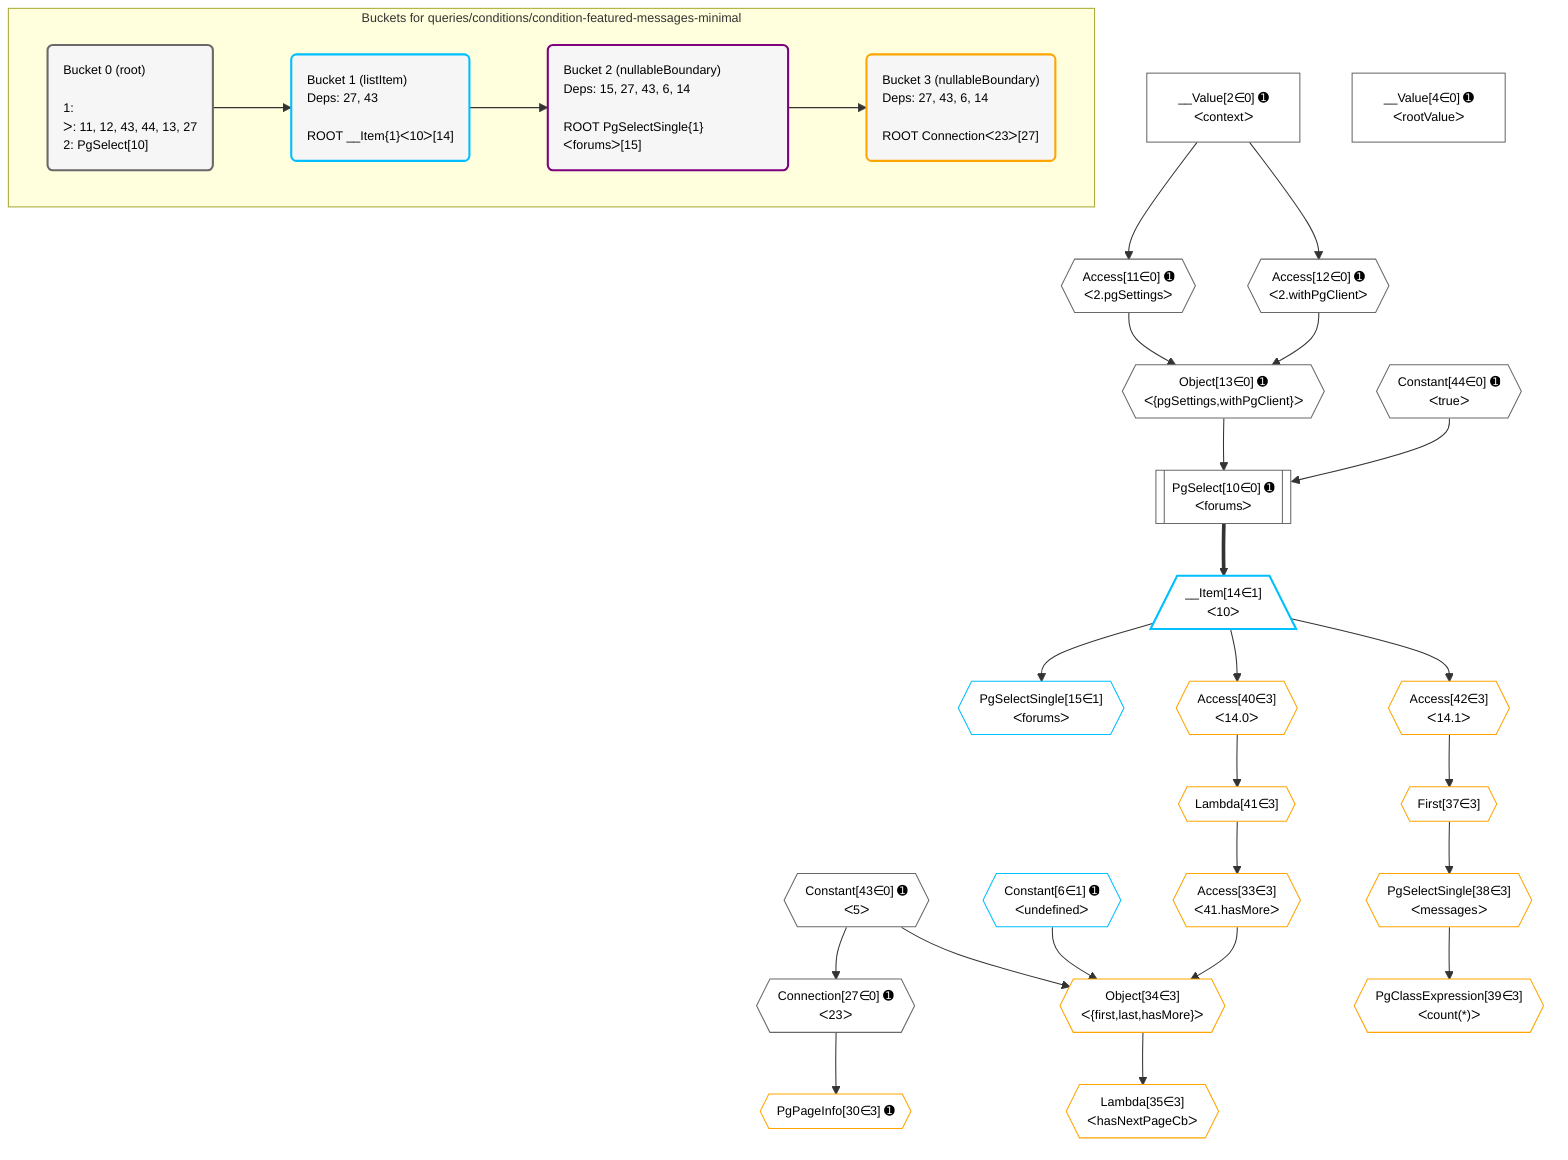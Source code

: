 %%{init: {'themeVariables': { 'fontSize': '12px'}}}%%
graph TD
    classDef path fill:#eee,stroke:#000,color:#000
    classDef plan fill:#fff,stroke-width:1px,color:#000
    classDef itemplan fill:#fff,stroke-width:2px,color:#000
    classDef unbatchedplan fill:#dff,stroke-width:1px,color:#000
    classDef sideeffectplan fill:#fcc,stroke-width:2px,color:#000
    classDef bucket fill:#f6f6f6,color:#000,stroke-width:2px,text-align:left


    %% plan dependencies
    PgSelect10[["PgSelect[10∈0] ➊<br />ᐸforumsᐳ"]]:::plan
    Object13{{"Object[13∈0] ➊<br />ᐸ{pgSettings,withPgClient}ᐳ"}}:::plan
    Constant44{{"Constant[44∈0] ➊<br />ᐸtrueᐳ"}}:::plan
    Object13 & Constant44 --> PgSelect10
    Access11{{"Access[11∈0] ➊<br />ᐸ2.pgSettingsᐳ"}}:::plan
    Access12{{"Access[12∈0] ➊<br />ᐸ2.withPgClientᐳ"}}:::plan
    Access11 & Access12 --> Object13
    __Value2["__Value[2∈0] ➊<br />ᐸcontextᐳ"]:::plan
    __Value2 --> Access11
    __Value2 --> Access12
    Connection27{{"Connection[27∈0] ➊<br />ᐸ23ᐳ"}}:::plan
    Constant43{{"Constant[43∈0] ➊<br />ᐸ5ᐳ"}}:::plan
    Constant43 --> Connection27
    __Value4["__Value[4∈0] ➊<br />ᐸrootValueᐳ"]:::plan
    __Item14[/"__Item[14∈1]<br />ᐸ10ᐳ"\]:::itemplan
    PgSelect10 ==> __Item14
    PgSelectSingle15{{"PgSelectSingle[15∈1]<br />ᐸforumsᐳ"}}:::plan
    __Item14 --> PgSelectSingle15
    Constant6{{"Constant[6∈1] ➊<br />ᐸundefinedᐳ"}}:::plan
    Object34{{"Object[34∈3]<br />ᐸ{first,last,hasMore}ᐳ"}}:::plan
    Access33{{"Access[33∈3]<br />ᐸ41.hasMoreᐳ"}}:::plan
    Constant43 & Constant6 & Access33 --> Object34
    PgPageInfo30{{"PgPageInfo[30∈3] ➊"}}:::plan
    Connection27 --> PgPageInfo30
    Lambda41{{"Lambda[41∈3]"}}:::plan
    Lambda41 --> Access33
    Lambda35{{"Lambda[35∈3]<br />ᐸhasNextPageCbᐳ"}}:::plan
    Object34 --> Lambda35
    First37{{"First[37∈3]"}}:::plan
    Access42{{"Access[42∈3]<br />ᐸ14.1ᐳ"}}:::plan
    Access42 --> First37
    PgSelectSingle38{{"PgSelectSingle[38∈3]<br />ᐸmessagesᐳ"}}:::plan
    First37 --> PgSelectSingle38
    PgClassExpression39{{"PgClassExpression[39∈3]<br />ᐸcount(*)ᐳ"}}:::plan
    PgSelectSingle38 --> PgClassExpression39
    Access40{{"Access[40∈3]<br />ᐸ14.0ᐳ"}}:::plan
    __Item14 --> Access40
    Access40 --> Lambda41
    __Item14 --> Access42

    %% define steps

    subgraph "Buckets for queries/conditions/condition-featured-messages-minimal"
    Bucket0("Bucket 0 (root)<br /><br />1: <br />ᐳ: 11, 12, 43, 44, 13, 27<br />2: PgSelect[10]"):::bucket
    classDef bucket0 stroke:#696969
    class Bucket0,__Value2,__Value4,PgSelect10,Access11,Access12,Object13,Connection27,Constant43,Constant44 bucket0
    Bucket1("Bucket 1 (listItem)<br />Deps: 27, 43<br /><br />ROOT __Item{1}ᐸ10ᐳ[14]"):::bucket
    classDef bucket1 stroke:#00bfff
    class Bucket1,Constant6,__Item14,PgSelectSingle15 bucket1
    Bucket2("Bucket 2 (nullableBoundary)<br />Deps: 15, 27, 43, 6, 14<br /><br />ROOT PgSelectSingle{1}ᐸforumsᐳ[15]"):::bucket
    classDef bucket2 stroke:#7f007f
    class Bucket2 bucket2
    Bucket3("Bucket 3 (nullableBoundary)<br />Deps: 27, 43, 6, 14<br /><br />ROOT Connectionᐸ23ᐳ[27]"):::bucket
    classDef bucket3 stroke:#ffa500
    class Bucket3,PgPageInfo30,Access33,Object34,Lambda35,First37,PgSelectSingle38,PgClassExpression39,Access40,Lambda41,Access42 bucket3
    Bucket0 --> Bucket1
    Bucket1 --> Bucket2
    Bucket2 --> Bucket3
    end
